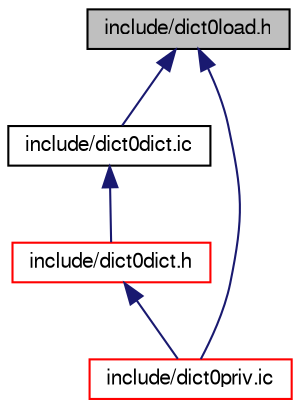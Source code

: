 digraph "include/dict0load.h"
{
  bgcolor="transparent";
  edge [fontname="FreeSans",fontsize="10",labelfontname="FreeSans",labelfontsize="10"];
  node [fontname="FreeSans",fontsize="10",shape=record];
  Node1 [label="include/dict0load.h",height=0.2,width=0.4,color="black", fillcolor="grey75", style="filled" fontcolor="black"];
  Node1 -> Node2 [dir="back",color="midnightblue",fontsize="10",style="solid",fontname="FreeSans"];
  Node2 [label="include/dict0dict.ic",height=0.2,width=0.4,color="black",URL="$dict0dict_8ic.html"];
  Node2 -> Node3 [dir="back",color="midnightblue",fontsize="10",style="solid",fontname="FreeSans"];
  Node3 [label="include/dict0dict.h",height=0.2,width=0.4,color="red",URL="$dict0dict_8h.html"];
  Node3 -> Node4 [dir="back",color="midnightblue",fontsize="10",style="solid",fontname="FreeSans"];
  Node4 [label="include/dict0priv.ic",height=0.2,width=0.4,color="red",URL="$dict0priv_8ic.html"];
  Node1 -> Node4 [dir="back",color="midnightblue",fontsize="10",style="solid",fontname="FreeSans"];
}
